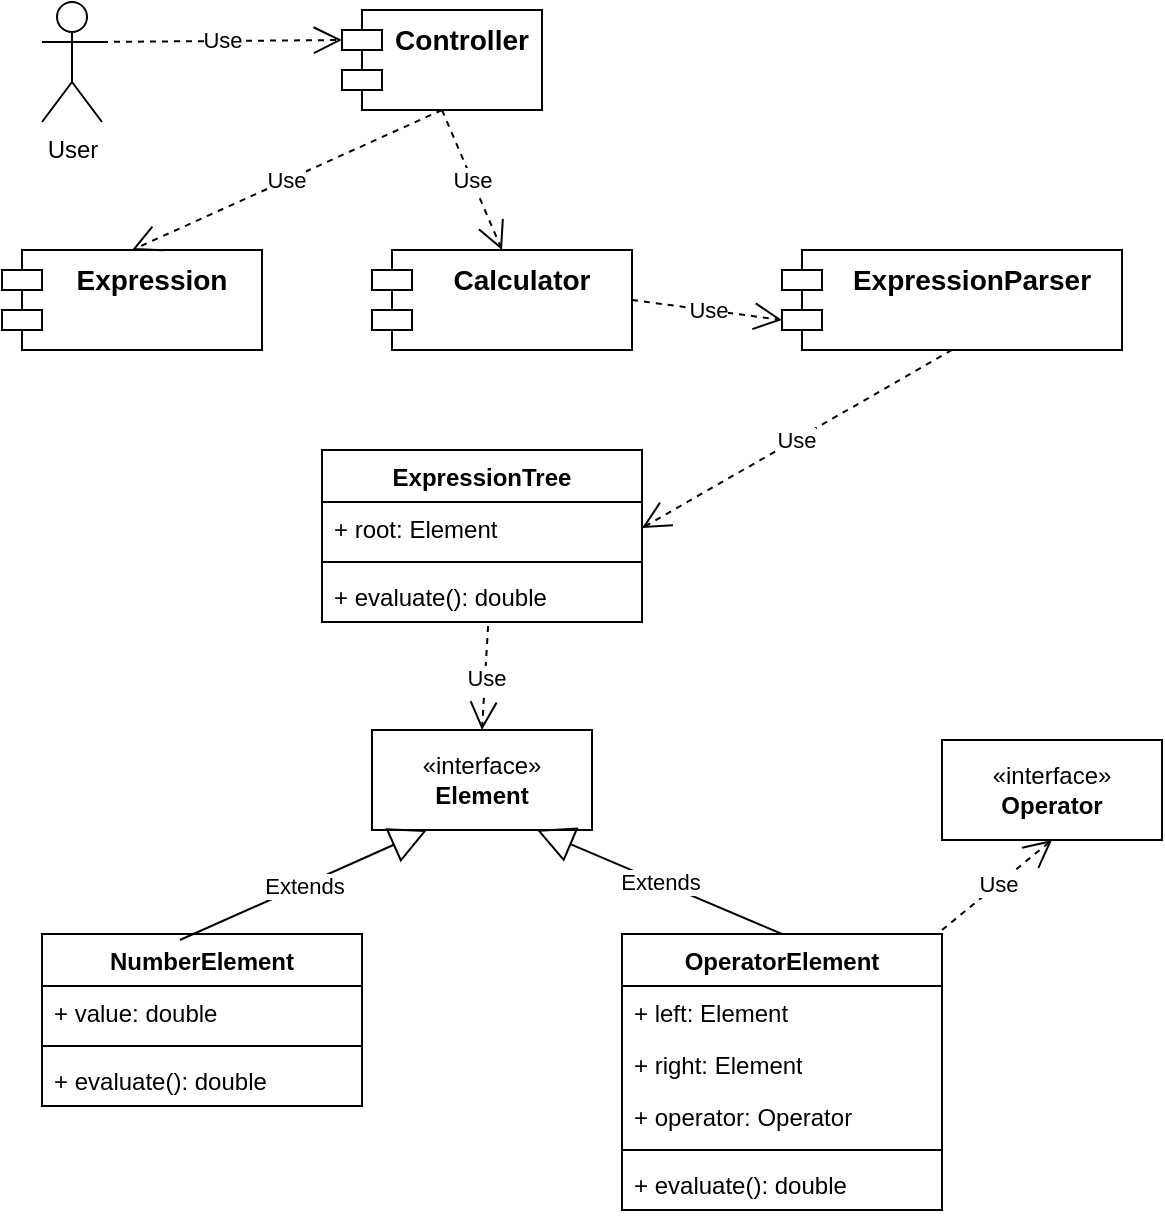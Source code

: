 <mxfile version="23.0.2" type="device">
  <diagram name="Página-1" id="JF2h3BJK3NlYvGlngmE2">
    <mxGraphModel dx="1434" dy="711" grid="1" gridSize="10" guides="1" tooltips="1" connect="1" arrows="1" fold="1" page="1" pageScale="1" pageWidth="827" pageHeight="1169" math="0" shadow="0">
      <root>
        <mxCell id="0" />
        <mxCell id="1" parent="0" />
        <mxCell id="P4e2b2L5mNTn09-hxImW-1" value="User" style="shape=umlActor;verticalLabelPosition=bottom;verticalAlign=top;html=1;" vertex="1" parent="1">
          <mxGeometry x="90" y="216" width="30" height="60" as="geometry" />
        </mxCell>
        <mxCell id="P4e2b2L5mNTn09-hxImW-3" value="Calculator" style="shape=module;align=left;spacingLeft=20;align=center;verticalAlign=top;whiteSpace=wrap;html=1;fontStyle=1;fontSize=14;" vertex="1" parent="1">
          <mxGeometry x="255" y="340" width="130" height="50" as="geometry" />
        </mxCell>
        <mxCell id="P4e2b2L5mNTn09-hxImW-4" value="Controller" style="shape=module;align=left;spacingLeft=20;align=center;verticalAlign=top;whiteSpace=wrap;html=1;fontSize=14;fontStyle=1" vertex="1" parent="1">
          <mxGeometry x="240" y="220" width="100" height="50" as="geometry" />
        </mxCell>
        <mxCell id="P4e2b2L5mNTn09-hxImW-6" value="ExpressionParser" style="shape=module;align=left;spacingLeft=20;align=center;verticalAlign=top;whiteSpace=wrap;html=1;fontSize=14;fontStyle=1" vertex="1" parent="1">
          <mxGeometry x="460" y="340" width="170" height="50" as="geometry" />
        </mxCell>
        <mxCell id="P4e2b2L5mNTn09-hxImW-8" value="Expression" style="shape=module;align=left;spacingLeft=20;align=center;verticalAlign=top;whiteSpace=wrap;html=1;fontStyle=1;fontSize=14;" vertex="1" parent="1">
          <mxGeometry x="70" y="340" width="130" height="50" as="geometry" />
        </mxCell>
        <mxCell id="P4e2b2L5mNTn09-hxImW-10" value="«interface»&lt;br&gt;&lt;b&gt;Element&lt;/b&gt;" style="html=1;whiteSpace=wrap;" vertex="1" parent="1">
          <mxGeometry x="255" y="580" width="110" height="50" as="geometry" />
        </mxCell>
        <mxCell id="P4e2b2L5mNTn09-hxImW-13" value="ExpressionTree" style="swimlane;fontStyle=1;align=center;verticalAlign=top;childLayout=stackLayout;horizontal=1;startSize=26;horizontalStack=0;resizeParent=1;resizeParentMax=0;resizeLast=0;collapsible=1;marginBottom=0;whiteSpace=wrap;html=1;" vertex="1" parent="1">
          <mxGeometry x="230" y="440" width="160" height="86" as="geometry" />
        </mxCell>
        <mxCell id="P4e2b2L5mNTn09-hxImW-14" value="+ root: Element" style="text;strokeColor=none;fillColor=none;align=left;verticalAlign=top;spacingLeft=4;spacingRight=4;overflow=hidden;rotatable=0;points=[[0,0.5],[1,0.5]];portConstraint=eastwest;whiteSpace=wrap;html=1;" vertex="1" parent="P4e2b2L5mNTn09-hxImW-13">
          <mxGeometry y="26" width="160" height="26" as="geometry" />
        </mxCell>
        <mxCell id="P4e2b2L5mNTn09-hxImW-15" value="" style="line;strokeWidth=1;fillColor=none;align=left;verticalAlign=middle;spacingTop=-1;spacingLeft=3;spacingRight=3;rotatable=0;labelPosition=right;points=[];portConstraint=eastwest;strokeColor=inherit;" vertex="1" parent="P4e2b2L5mNTn09-hxImW-13">
          <mxGeometry y="52" width="160" height="8" as="geometry" />
        </mxCell>
        <mxCell id="P4e2b2L5mNTn09-hxImW-16" value="+ evaluate(): double" style="text;strokeColor=none;fillColor=none;align=left;verticalAlign=top;spacingLeft=4;spacingRight=4;overflow=hidden;rotatable=0;points=[[0,0.5],[1,0.5]];portConstraint=eastwest;whiteSpace=wrap;html=1;" vertex="1" parent="P4e2b2L5mNTn09-hxImW-13">
          <mxGeometry y="60" width="160" height="26" as="geometry" />
        </mxCell>
        <mxCell id="P4e2b2L5mNTn09-hxImW-17" value="OperatorElement" style="swimlane;fontStyle=1;align=center;verticalAlign=top;childLayout=stackLayout;horizontal=1;startSize=26;horizontalStack=0;resizeParent=1;resizeParentMax=0;resizeLast=0;collapsible=1;marginBottom=0;whiteSpace=wrap;html=1;" vertex="1" parent="1">
          <mxGeometry x="380" y="682" width="160" height="138" as="geometry" />
        </mxCell>
        <mxCell id="P4e2b2L5mNTn09-hxImW-18" value="+ left: Element&lt;br&gt;" style="text;strokeColor=none;fillColor=none;align=left;verticalAlign=top;spacingLeft=4;spacingRight=4;overflow=hidden;rotatable=0;points=[[0,0.5],[1,0.5]];portConstraint=eastwest;whiteSpace=wrap;html=1;" vertex="1" parent="P4e2b2L5mNTn09-hxImW-17">
          <mxGeometry y="26" width="160" height="26" as="geometry" />
        </mxCell>
        <mxCell id="P4e2b2L5mNTn09-hxImW-21" value="+ right: Element" style="text;strokeColor=none;fillColor=none;align=left;verticalAlign=top;spacingLeft=4;spacingRight=4;overflow=hidden;rotatable=0;points=[[0,0.5],[1,0.5]];portConstraint=eastwest;whiteSpace=wrap;html=1;" vertex="1" parent="P4e2b2L5mNTn09-hxImW-17">
          <mxGeometry y="52" width="160" height="26" as="geometry" />
        </mxCell>
        <mxCell id="P4e2b2L5mNTn09-hxImW-22" value="+ operator: Operator" style="text;strokeColor=none;fillColor=none;align=left;verticalAlign=top;spacingLeft=4;spacingRight=4;overflow=hidden;rotatable=0;points=[[0,0.5],[1,0.5]];portConstraint=eastwest;whiteSpace=wrap;html=1;" vertex="1" parent="P4e2b2L5mNTn09-hxImW-17">
          <mxGeometry y="78" width="160" height="26" as="geometry" />
        </mxCell>
        <mxCell id="P4e2b2L5mNTn09-hxImW-19" value="" style="line;strokeWidth=1;fillColor=none;align=left;verticalAlign=middle;spacingTop=-1;spacingLeft=3;spacingRight=3;rotatable=0;labelPosition=right;points=[];portConstraint=eastwest;strokeColor=inherit;" vertex="1" parent="P4e2b2L5mNTn09-hxImW-17">
          <mxGeometry y="104" width="160" height="8" as="geometry" />
        </mxCell>
        <mxCell id="P4e2b2L5mNTn09-hxImW-20" value="+ evaluate(): double" style="text;strokeColor=none;fillColor=none;align=left;verticalAlign=top;spacingLeft=4;spacingRight=4;overflow=hidden;rotatable=0;points=[[0,0.5],[1,0.5]];portConstraint=eastwest;whiteSpace=wrap;html=1;" vertex="1" parent="P4e2b2L5mNTn09-hxImW-17">
          <mxGeometry y="112" width="160" height="26" as="geometry" />
        </mxCell>
        <mxCell id="P4e2b2L5mNTn09-hxImW-23" value="NumberElement" style="swimlane;fontStyle=1;align=center;verticalAlign=top;childLayout=stackLayout;horizontal=1;startSize=26;horizontalStack=0;resizeParent=1;resizeParentMax=0;resizeLast=0;collapsible=1;marginBottom=0;whiteSpace=wrap;html=1;" vertex="1" parent="1">
          <mxGeometry x="90" y="682" width="160" height="86" as="geometry" />
        </mxCell>
        <mxCell id="P4e2b2L5mNTn09-hxImW-24" value="+ value: double" style="text;strokeColor=none;fillColor=none;align=left;verticalAlign=top;spacingLeft=4;spacingRight=4;overflow=hidden;rotatable=0;points=[[0,0.5],[1,0.5]];portConstraint=eastwest;whiteSpace=wrap;html=1;" vertex="1" parent="P4e2b2L5mNTn09-hxImW-23">
          <mxGeometry y="26" width="160" height="26" as="geometry" />
        </mxCell>
        <mxCell id="P4e2b2L5mNTn09-hxImW-25" value="" style="line;strokeWidth=1;fillColor=none;align=left;verticalAlign=middle;spacingTop=-1;spacingLeft=3;spacingRight=3;rotatable=0;labelPosition=right;points=[];portConstraint=eastwest;strokeColor=inherit;" vertex="1" parent="P4e2b2L5mNTn09-hxImW-23">
          <mxGeometry y="52" width="160" height="8" as="geometry" />
        </mxCell>
        <mxCell id="P4e2b2L5mNTn09-hxImW-26" value="+ evaluate(): double" style="text;strokeColor=none;fillColor=none;align=left;verticalAlign=top;spacingLeft=4;spacingRight=4;overflow=hidden;rotatable=0;points=[[0,0.5],[1,0.5]];portConstraint=eastwest;whiteSpace=wrap;html=1;" vertex="1" parent="P4e2b2L5mNTn09-hxImW-23">
          <mxGeometry y="60" width="160" height="26" as="geometry" />
        </mxCell>
        <mxCell id="P4e2b2L5mNTn09-hxImW-27" value="«interface»&lt;br&gt;&lt;b&gt;Operator&lt;/b&gt;" style="html=1;whiteSpace=wrap;" vertex="1" parent="1">
          <mxGeometry x="540" y="585" width="110" height="50" as="geometry" />
        </mxCell>
        <mxCell id="P4e2b2L5mNTn09-hxImW-28" value="Use" style="endArrow=open;endSize=12;dashed=1;html=1;rounded=0;entryX=0.5;entryY=1;entryDx=0;entryDy=0;" edge="1" parent="1" target="P4e2b2L5mNTn09-hxImW-27">
          <mxGeometry x="0.007" width="160" relative="1" as="geometry">
            <mxPoint x="540" y="680" as="sourcePoint" />
            <mxPoint x="700" y="690" as="targetPoint" />
            <mxPoint as="offset" />
          </mxGeometry>
        </mxCell>
        <mxCell id="P4e2b2L5mNTn09-hxImW-29" value="Extends" style="endArrow=block;endSize=16;endFill=0;html=1;rounded=0;exitX=0.431;exitY=0.035;exitDx=0;exitDy=0;exitPerimeter=0;entryX=0.25;entryY=1;entryDx=0;entryDy=0;" edge="1" parent="1" source="P4e2b2L5mNTn09-hxImW-23" target="P4e2b2L5mNTn09-hxImW-10">
          <mxGeometry width="160" relative="1" as="geometry">
            <mxPoint x="180" y="710" as="sourcePoint" />
            <mxPoint x="340" y="710" as="targetPoint" />
          </mxGeometry>
        </mxCell>
        <mxCell id="P4e2b2L5mNTn09-hxImW-30" value="Extends" style="endArrow=block;endSize=16;endFill=0;html=1;rounded=0;exitX=0.5;exitY=0;exitDx=0;exitDy=0;entryX=0.75;entryY=1;entryDx=0;entryDy=0;" edge="1" parent="1" source="P4e2b2L5mNTn09-hxImW-17" target="P4e2b2L5mNTn09-hxImW-10">
          <mxGeometry width="160" relative="1" as="geometry">
            <mxPoint x="189" y="683" as="sourcePoint" />
            <mxPoint x="300" y="794" as="targetPoint" />
          </mxGeometry>
        </mxCell>
        <mxCell id="P4e2b2L5mNTn09-hxImW-31" value="Use" style="endArrow=open;endSize=12;dashed=1;html=1;rounded=0;exitX=0.519;exitY=1.077;exitDx=0;exitDy=0;entryX=0.5;entryY=0;entryDx=0;entryDy=0;exitPerimeter=0;" edge="1" parent="1" source="P4e2b2L5mNTn09-hxImW-16" target="P4e2b2L5mNTn09-hxImW-10">
          <mxGeometry width="160" relative="1" as="geometry">
            <mxPoint x="540" y="705" as="sourcePoint" />
            <mxPoint x="620" y="656" as="targetPoint" />
          </mxGeometry>
        </mxCell>
        <mxCell id="P4e2b2L5mNTn09-hxImW-32" value="Use" style="endArrow=open;endSize=12;dashed=1;html=1;rounded=0;entryX=0;entryY=0;entryDx=0;entryDy=15;exitX=1;exitY=0.333;exitDx=0;exitDy=0;exitPerimeter=0;entryPerimeter=0;" edge="1" parent="1" source="P4e2b2L5mNTn09-hxImW-1" target="P4e2b2L5mNTn09-hxImW-4">
          <mxGeometry x="0.007" width="160" relative="1" as="geometry">
            <mxPoint x="550" y="690" as="sourcePoint" />
            <mxPoint x="605" y="645" as="targetPoint" />
            <mxPoint as="offset" />
          </mxGeometry>
        </mxCell>
        <mxCell id="P4e2b2L5mNTn09-hxImW-34" value="Use" style="endArrow=open;endSize=12;dashed=1;html=1;rounded=0;entryX=0.5;entryY=0;entryDx=0;entryDy=0;exitX=0.5;exitY=1;exitDx=0;exitDy=0;" edge="1" parent="1" source="P4e2b2L5mNTn09-hxImW-4" target="P4e2b2L5mNTn09-hxImW-8">
          <mxGeometry x="0.007" width="160" relative="1" as="geometry">
            <mxPoint x="130" y="246" as="sourcePoint" />
            <mxPoint x="250" y="245" as="targetPoint" />
            <mxPoint as="offset" />
          </mxGeometry>
        </mxCell>
        <mxCell id="P4e2b2L5mNTn09-hxImW-35" value="Use" style="endArrow=open;endSize=12;dashed=1;html=1;rounded=0;entryX=0.5;entryY=0;entryDx=0;entryDy=0;exitX=0.5;exitY=1;exitDx=0;exitDy=0;" edge="1" parent="1" source="P4e2b2L5mNTn09-hxImW-4" target="P4e2b2L5mNTn09-hxImW-3">
          <mxGeometry x="0.007" width="160" relative="1" as="geometry">
            <mxPoint x="300" y="280" as="sourcePoint" />
            <mxPoint x="145" y="350" as="targetPoint" />
            <mxPoint as="offset" />
          </mxGeometry>
        </mxCell>
        <mxCell id="P4e2b2L5mNTn09-hxImW-36" value="Use" style="endArrow=open;endSize=12;dashed=1;html=1;rounded=0;entryX=0;entryY=0;entryDx=0;entryDy=35;exitX=1;exitY=0.5;exitDx=0;exitDy=0;entryPerimeter=0;" edge="1" parent="1" source="P4e2b2L5mNTn09-hxImW-3" target="P4e2b2L5mNTn09-hxImW-6">
          <mxGeometry x="0.007" width="160" relative="1" as="geometry">
            <mxPoint x="300" y="280" as="sourcePoint" />
            <mxPoint x="330" y="350" as="targetPoint" />
            <mxPoint as="offset" />
          </mxGeometry>
        </mxCell>
        <mxCell id="P4e2b2L5mNTn09-hxImW-37" value="Use" style="endArrow=open;endSize=12;dashed=1;html=1;rounded=0;entryX=1;entryY=0.5;entryDx=0;entryDy=0;exitX=0.5;exitY=1;exitDx=0;exitDy=0;" edge="1" parent="1" source="P4e2b2L5mNTn09-hxImW-6" target="P4e2b2L5mNTn09-hxImW-14">
          <mxGeometry x="0.007" width="160" relative="1" as="geometry">
            <mxPoint x="630" y="435" as="sourcePoint" />
            <mxPoint x="685" y="390" as="targetPoint" />
            <mxPoint as="offset" />
          </mxGeometry>
        </mxCell>
      </root>
    </mxGraphModel>
  </diagram>
</mxfile>
